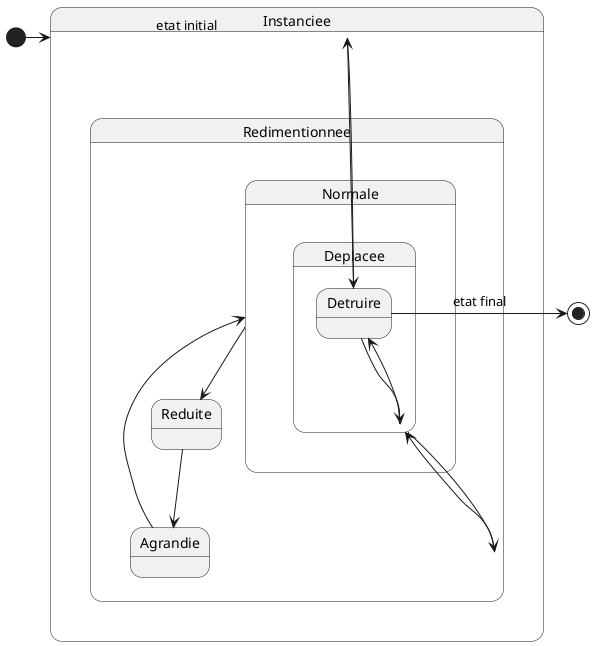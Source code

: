 @startuml Fenetre

[*] -> Instanciee : etat initial

state Instanciee {
    
state Redimentionnee {
    Normale --> Reduite
    Reduite --> Agrandie
    Agrandie --> Normale 
state Normale {
    Deplacee --> Redimentionnee
    Redimentionnee --> Deplacee
} 
}
state Deplacee {
    Deplacee --> Detruire
}
}
state Detruire {
    Detruire --> Deplacee
    Instanciee --> Detruire
    Detruire --> Instanciee
}
Detruire -> [*] : etat final
@enduml